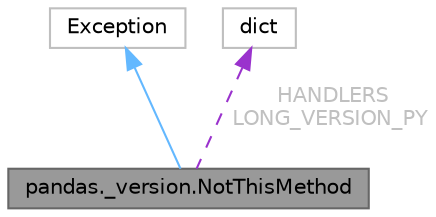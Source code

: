 digraph "pandas._version.NotThisMethod"
{
 // LATEX_PDF_SIZE
  bgcolor="transparent";
  edge [fontname=Helvetica,fontsize=10,labelfontname=Helvetica,labelfontsize=10];
  node [fontname=Helvetica,fontsize=10,shape=box,height=0.2,width=0.4];
  Node1 [id="Node000001",label="pandas._version.NotThisMethod",height=0.2,width=0.4,color="gray40", fillcolor="grey60", style="filled", fontcolor="black",tooltip=" "];
  Node2 -> Node1 [id="edge1_Node000001_Node000002",dir="back",color="steelblue1",style="solid",tooltip=" "];
  Node2 [id="Node000002",label="Exception",height=0.2,width=0.4,color="grey75", fillcolor="white", style="filled",URL="$d4/d67/classException.html",tooltip=" "];
  Node3 -> Node1 [id="edge2_Node000001_Node000003",dir="back",color="darkorchid3",style="dashed",tooltip=" ",label=" HANDLERS\nLONG_VERSION_PY",fontcolor="grey" ];
  Node3 [id="Node000003",label="dict",height=0.2,width=0.4,color="grey75", fillcolor="white", style="filled",tooltip=" "];
}
